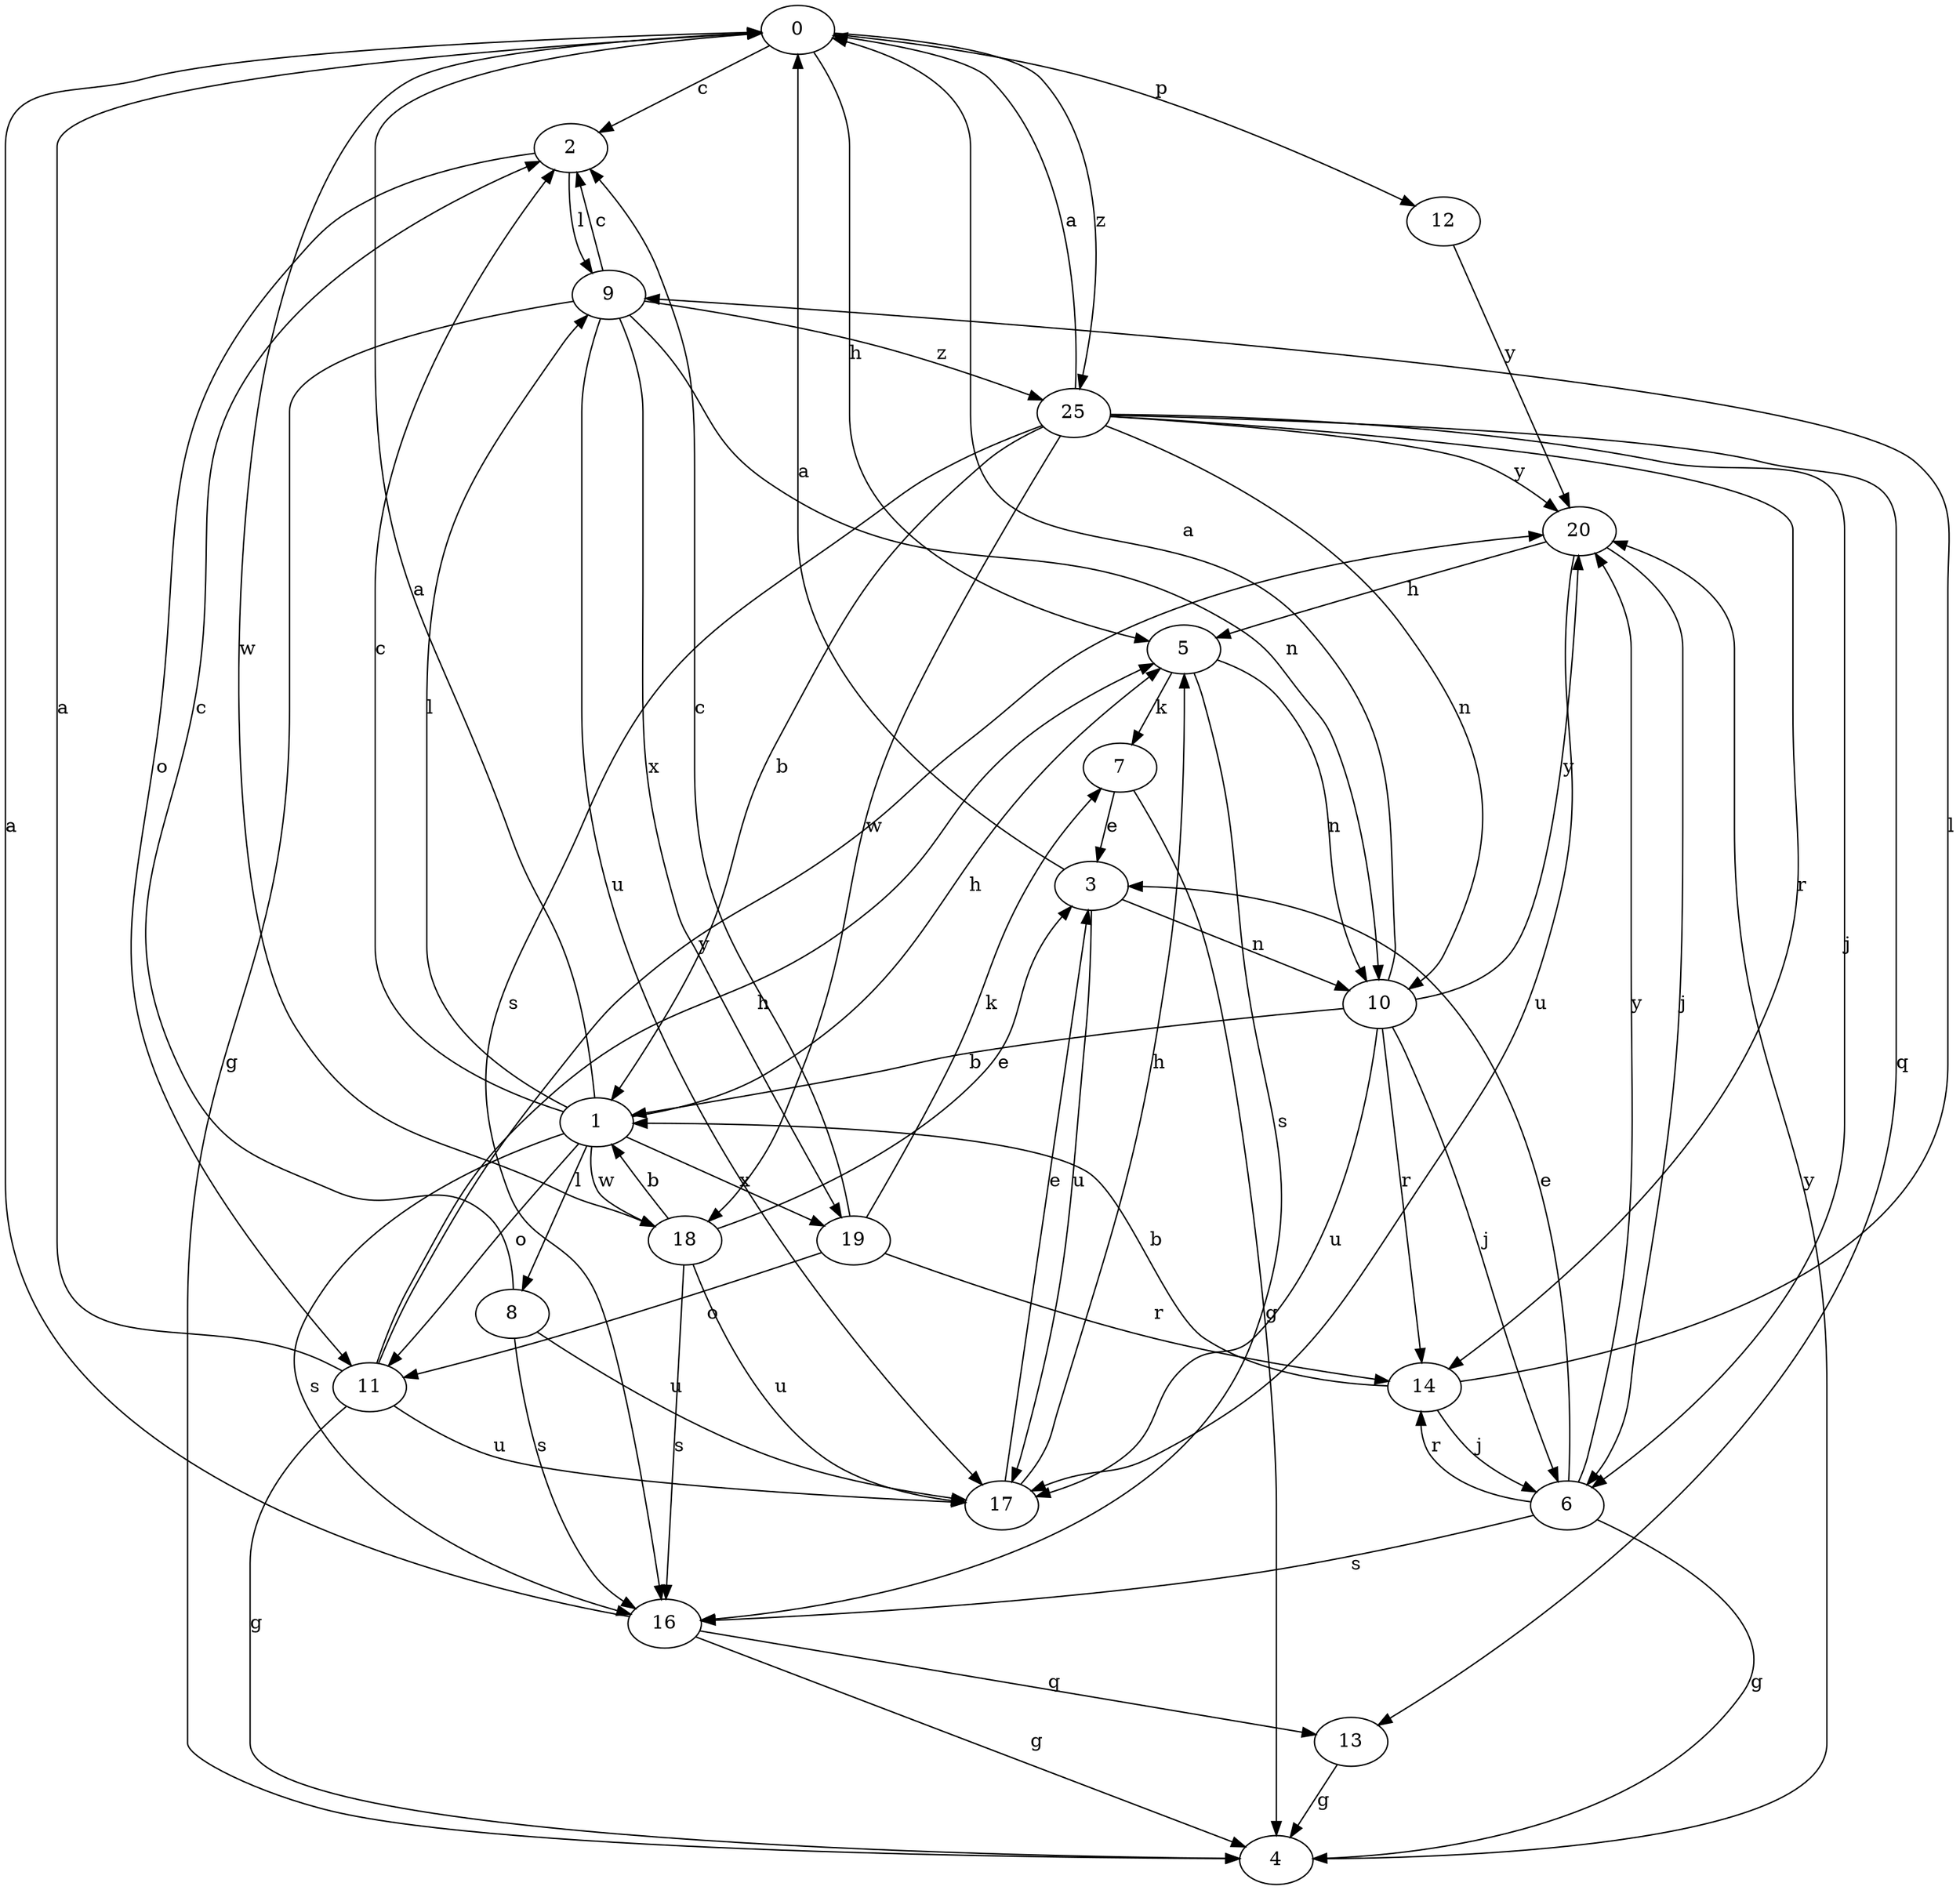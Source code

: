 strict digraph  {
0;
1;
2;
3;
4;
5;
6;
7;
8;
9;
10;
11;
12;
13;
14;
16;
17;
18;
19;
20;
25;
0 -> 2  [label=c];
0 -> 5  [label=h];
0 -> 12  [label=p];
0 -> 18  [label=w];
0 -> 25  [label=z];
1 -> 0  [label=a];
1 -> 2  [label=c];
1 -> 5  [label=h];
1 -> 8  [label=l];
1 -> 9  [label=l];
1 -> 11  [label=o];
1 -> 16  [label=s];
1 -> 18  [label=w];
1 -> 19  [label=x];
2 -> 9  [label=l];
2 -> 11  [label=o];
3 -> 0  [label=a];
3 -> 10  [label=n];
3 -> 17  [label=u];
4 -> 20  [label=y];
5 -> 7  [label=k];
5 -> 10  [label=n];
5 -> 16  [label=s];
6 -> 3  [label=e];
6 -> 4  [label=g];
6 -> 14  [label=r];
6 -> 16  [label=s];
6 -> 20  [label=y];
7 -> 3  [label=e];
7 -> 4  [label=g];
8 -> 2  [label=c];
8 -> 16  [label=s];
8 -> 17  [label=u];
9 -> 2  [label=c];
9 -> 4  [label=g];
9 -> 10  [label=n];
9 -> 17  [label=u];
9 -> 19  [label=x];
9 -> 25  [label=z];
10 -> 0  [label=a];
10 -> 1  [label=b];
10 -> 6  [label=j];
10 -> 14  [label=r];
10 -> 17  [label=u];
10 -> 20  [label=y];
11 -> 0  [label=a];
11 -> 4  [label=g];
11 -> 5  [label=h];
11 -> 17  [label=u];
11 -> 20  [label=y];
12 -> 20  [label=y];
13 -> 4  [label=g];
14 -> 1  [label=b];
14 -> 6  [label=j];
14 -> 9  [label=l];
16 -> 0  [label=a];
16 -> 4  [label=g];
16 -> 13  [label=q];
17 -> 3  [label=e];
17 -> 5  [label=h];
18 -> 1  [label=b];
18 -> 3  [label=e];
18 -> 16  [label=s];
18 -> 17  [label=u];
19 -> 2  [label=c];
19 -> 7  [label=k];
19 -> 11  [label=o];
19 -> 14  [label=r];
20 -> 5  [label=h];
20 -> 6  [label=j];
20 -> 17  [label=u];
25 -> 0  [label=a];
25 -> 1  [label=b];
25 -> 6  [label=j];
25 -> 10  [label=n];
25 -> 13  [label=q];
25 -> 14  [label=r];
25 -> 16  [label=s];
25 -> 18  [label=w];
25 -> 20  [label=y];
}
